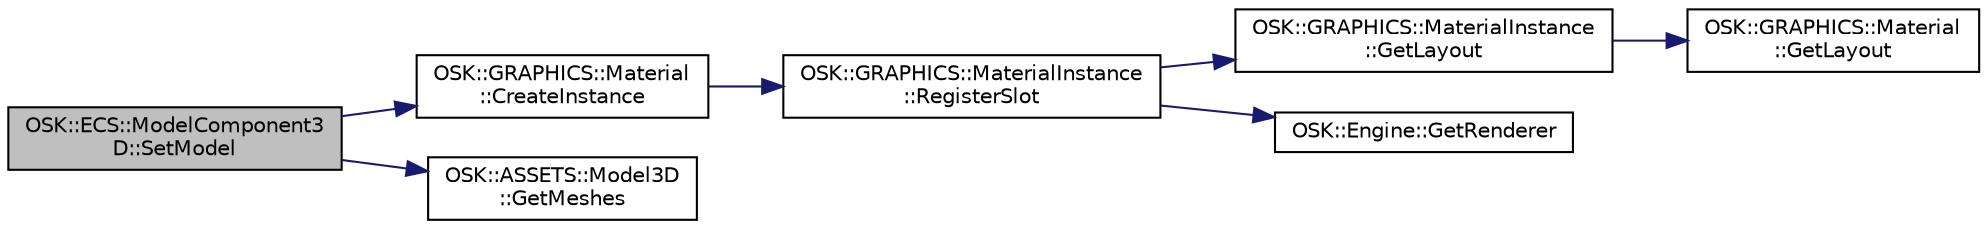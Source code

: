digraph "OSK::ECS::ModelComponent3D::SetModel"
{
 // LATEX_PDF_SIZE
  edge [fontname="Helvetica",fontsize="10",labelfontname="Helvetica",labelfontsize="10"];
  node [fontname="Helvetica",fontsize="10",shape=record];
  rankdir="LR";
  Node1 [label="OSK::ECS::ModelComponent3\lD::SetModel",height=0.2,width=0.4,color="black", fillcolor="grey75", style="filled", fontcolor="black",tooltip="Establece el modelo 3D que se renderizará."];
  Node1 -> Node2 [color="midnightblue",fontsize="10",style="solid"];
  Node2 [label="OSK::GRAPHICS::Material\l::CreateInstance",height=0.2,width=0.4,color="black", fillcolor="white", style="filled",URL="$class_o_s_k_1_1_g_r_a_p_h_i_c_s_1_1_material.html#acf1dacea3b45a53ca86d96e30af22af1",tooltip="Crea y devuelve una nueva instancia de este material."];
  Node2 -> Node3 [color="midnightblue",fontsize="10",style="solid"];
  Node3 [label="OSK::GRAPHICS::MaterialInstance\l::RegisterSlot",height=0.2,width=0.4,color="black", fillcolor="white", style="filled",URL="$class_o_s_k_1_1_g_r_a_p_h_i_c_s_1_1_material_instance.html#a2293d59b8bd0c6c02dfb5cafc41261c0",tooltip="Registra un slot."];
  Node3 -> Node4 [color="midnightblue",fontsize="10",style="solid"];
  Node4 [label="OSK::GRAPHICS::MaterialInstance\l::GetLayout",height=0.2,width=0.4,color="black", fillcolor="white", style="filled",URL="$class_o_s_k_1_1_g_r_a_p_h_i_c_s_1_1_material_instance.html#a5d7d87b3da1560a7a77fd9b3cafc957f",tooltip="Devuelve el layout de esta instancia (es decir, el layout del material padre)."];
  Node4 -> Node5 [color="midnightblue",fontsize="10",style="solid"];
  Node5 [label="OSK::GRAPHICS::Material\l::GetLayout",height=0.2,width=0.4,color="black", fillcolor="white", style="filled",URL="$class_o_s_k_1_1_g_r_a_p_h_i_c_s_1_1_material.html#a29f2fe999bf8857dbbb65fb73df335ca",tooltip=" "];
  Node3 -> Node6 [color="midnightblue",fontsize="10",style="solid"];
  Node6 [label="OSK::Engine::GetRenderer",height=0.2,width=0.4,color="black", fillcolor="white", style="filled",URL="$class_o_s_k_1_1_engine.html#a019c5397d042224c134b7fd22c739d00",tooltip=" "];
  Node1 -> Node7 [color="midnightblue",fontsize="10",style="solid"];
  Node7 [label="OSK::ASSETS::Model3D\l::GetMeshes",height=0.2,width=0.4,color="black", fillcolor="white", style="filled",URL="$class_o_s_k_1_1_a_s_s_e_t_s_1_1_model3_d.html#a480cf3e35730e8fb88c1e40cef76fdea",tooltip="Devuelve todos los meshes del modelo."];
}
